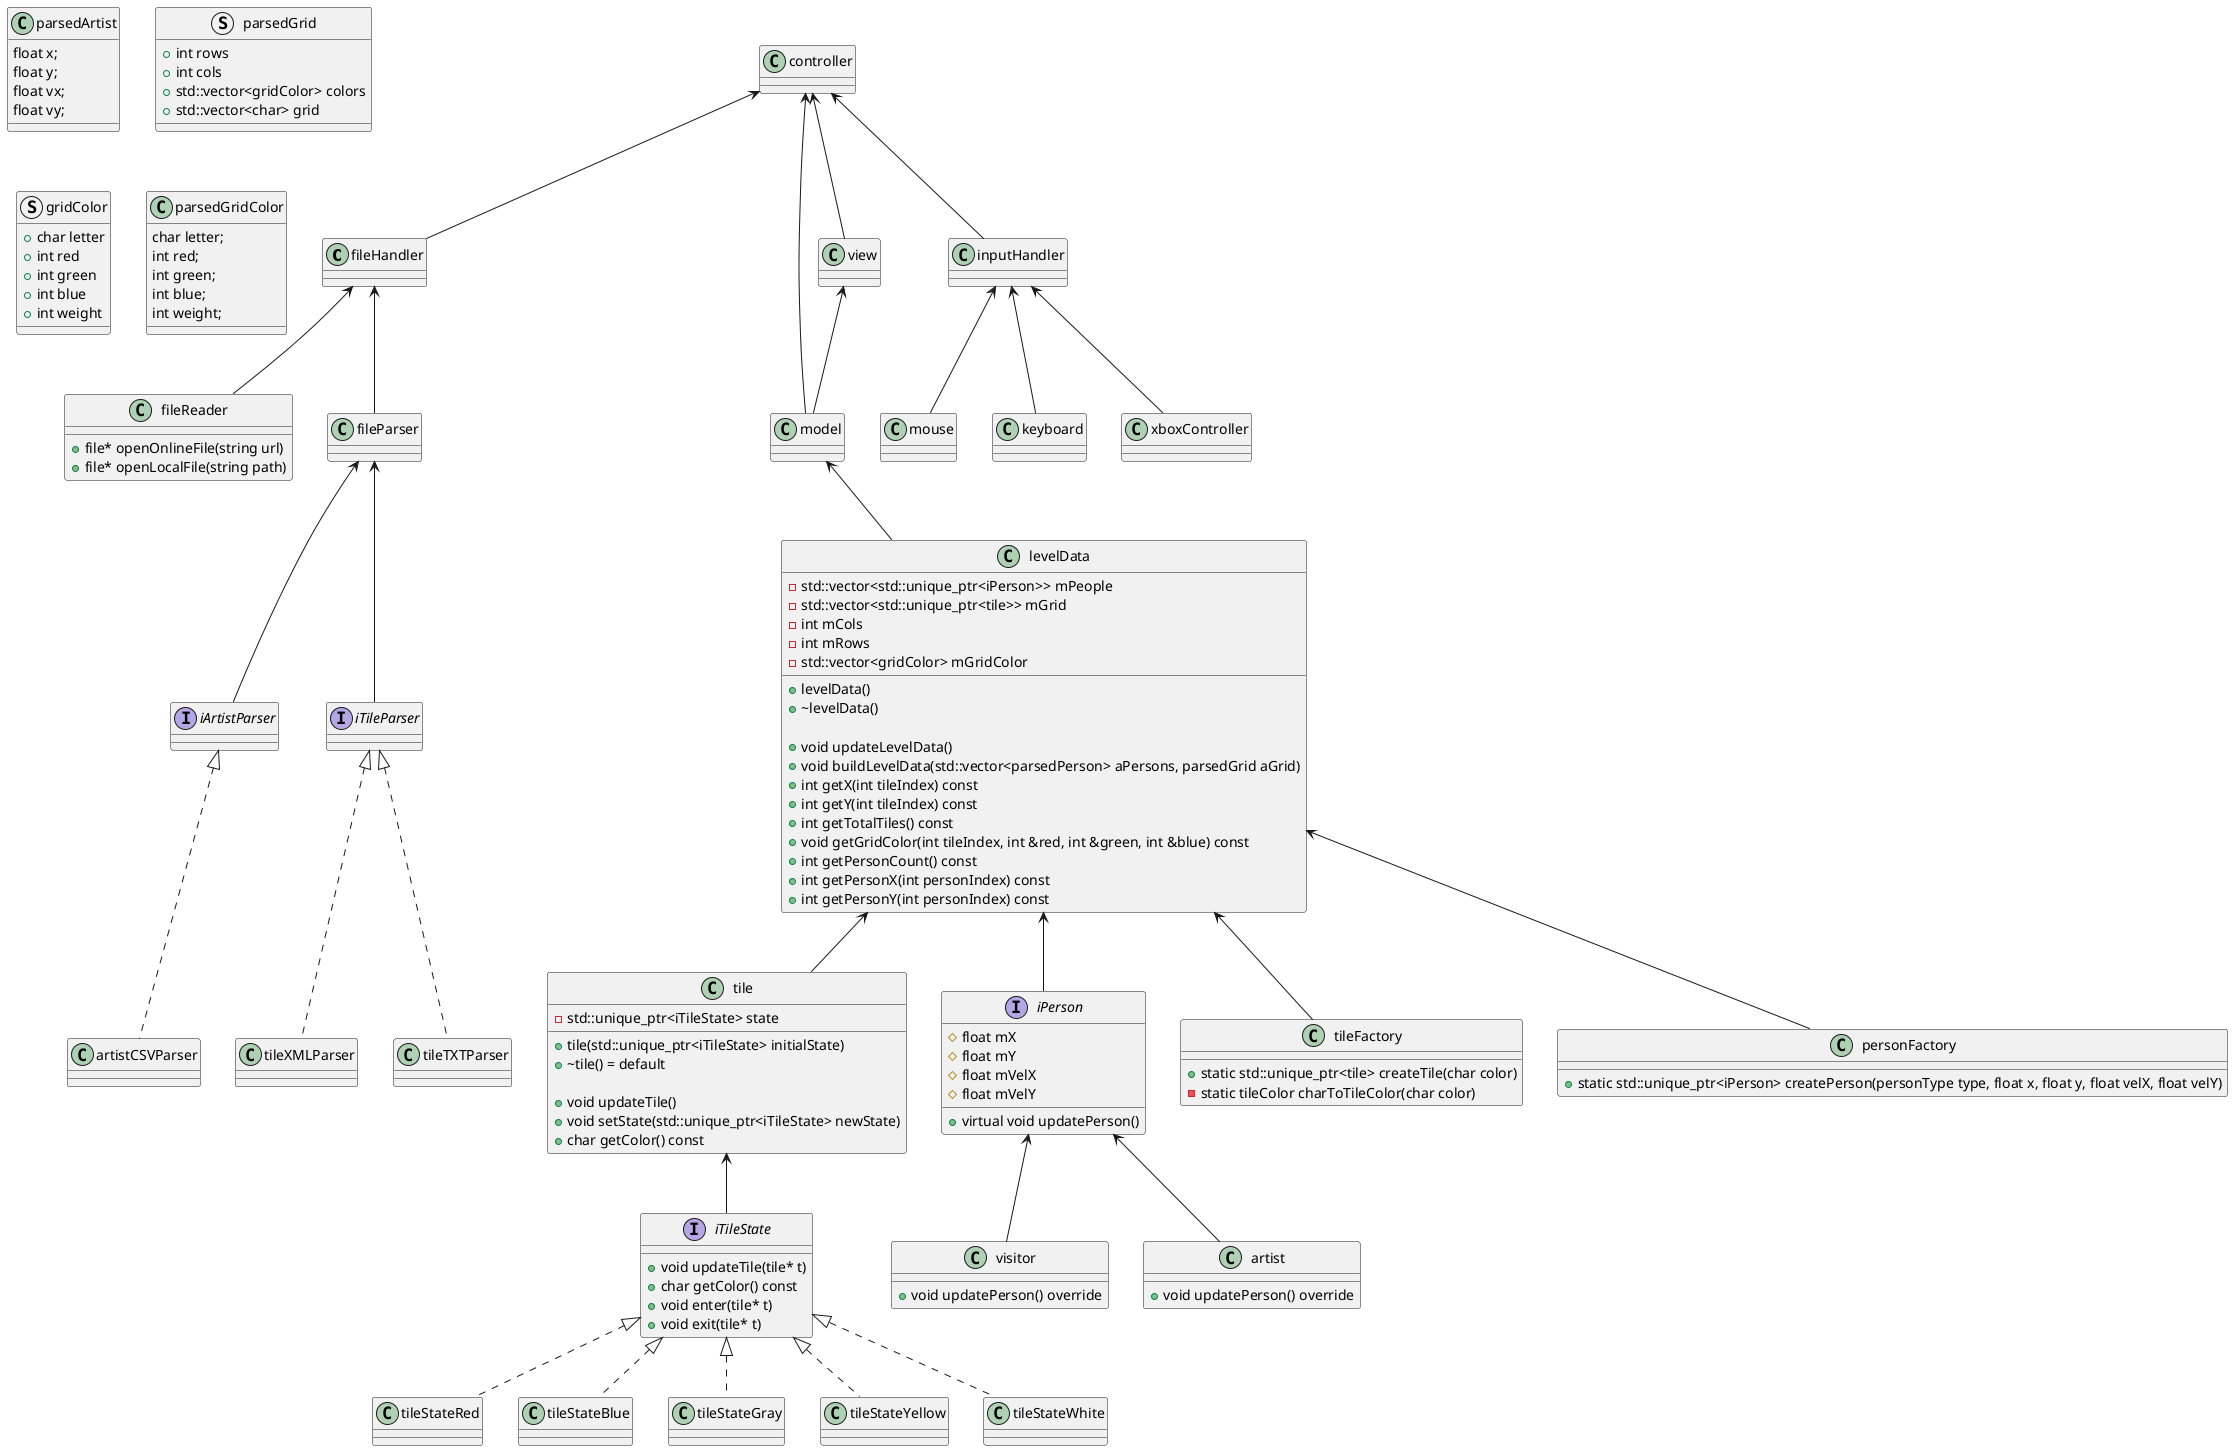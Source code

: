 @startuml

class fileHandler {
}

class fileReader {
    +file* openOnlineFile(string url)
    +file* openLocalFile(string path)
}

class fileParser {
}

interface iArtistParser {

}

interface iTileParser {

}

class artistCSVParser{ 
}

class tileXMLParser {
}

class tileTXTParser {
}

class controller{

}

class model{
}

class levelData{
    +levelData()
    +~levelData()

    +void updateLevelData()
    +void buildLevelData(std::vector<parsedPerson> aPersons, parsedGrid aGrid)
    +int getX(int tileIndex) const
    +int getY(int tileIndex) const
    +int getTotalTiles() const
    +void getGridColor(int tileIndex, int &red, int &green, int &blue) const
    +int getPersonCount() const
    +int getPersonX(int personIndex) const
    +int getPersonY(int personIndex) const

    -std::vector<std::unique_ptr<iPerson>> mPeople
    -std::vector<std::unique_ptr<tile>> mGrid
    -int mCols
    -int mRows
    -std::vector<gridColor> mGridColor
}

class tile{
    +tile(std::unique_ptr<iTileState> initialState)
    +~tile() = default

    +void updateTile()
    +void setState(std::unique_ptr<iTileState> newState)
    +char getColor() const

    -std::unique_ptr<iTileState> state
}

interface iTileState{
    +void updateTile(tile* t)
    +char getColor() const
    +void enter(tile* t)
    +void exit(tile* t)
}

class tileStateRed{
}

class tileStateBlue{
}

class tileStateGray{
}

class tileStateYellow{
}

class tileStateWhite{
}

interface iPerson{
    +virtual void updatePerson()

    #float mX
    #float mY
    #float mVelX
    #float mVelY
}

class visitor{
    +void updatePerson() override
}

class artist{
    +void updatePerson() override
}

class inputHandler{
}

class mouse{
    ' use 3rd party library to get mouse coordinates and translate to generic data
}

class keyboard{
    ' use 3rd party library to get keyboard input and translate to generic data
}

class xboxController{
    ' use 3rd party library to get xbox controller input and translate to generic data
}

class tileFactory{
    +static std::unique_ptr<tile> createTile(char color)
    -static tileColor charToTileColor(char color)
}

class personFactory{
    +static std::unique_ptr<iPerson> createPerson(personType type, float x, float y, float velX, float velY)
}

class view{}

class parsedArtist{
    float x;
    float y;
    float vx;
    float vy;
}

' vector<char> parsedTile()

struct parsedGrid{
    +int rows
    +int cols
    +std::vector<gridColor> colors
    +std::vector<char> grid
}

struct gridColor{
    +char letter
    +int red
    +int green
    +int blue
    +int weight
}

class parsedGridColor{
    char letter;
    int red;
    int green;
    int blue;
    int weight;
}


controller <-- fileHandler
controller <-- model
controller <-- inputHandler
controller <-- view
view <-- model

' model
model <-- levelData
levelData <-- tile
tile <-- iTileState
iTileState <|.. tileStateRed
iTileState <|.. tileStateBlue
iTileState <|.. tileStateGray
iTileState <|.. tileStateYellow
iTileState <|.. tileStateWhite

levelData <-- iPerson
iPerson <-- visitor
iPerson <-- artist

levelData <-- tileFactory
levelData <-- personFactory

' filehandler
fileHandler <-- fileReader

' Parser
fileHandler <-- fileParser
fileParser <-- iArtistParser
fileParser <-- iTileParser

iArtistParser <|.. artistCSVParser
iTileParser <|.. tileTXTParser
iTileParser <|.. tileXMLParser

' inputHandler
inputHandler <-- mouse
inputHandler <-- keyboard
inputHandler <-- xboxController
@enduml

